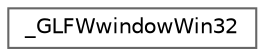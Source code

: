 digraph "类继承关系图"
{
 // LATEX_PDF_SIZE
  bgcolor="transparent";
  edge [fontname=Helvetica,fontsize=10,labelfontname=Helvetica,labelfontsize=10];
  node [fontname=Helvetica,fontsize=10,shape=box,height=0.2,width=0.4];
  rankdir="LR";
  Node0 [id="Node000000",label="_GLFWwindowWin32",height=0.2,width=0.4,color="grey40", fillcolor="white", style="filled",URL="$struct___g_l_f_wwindow_win32.html",tooltip=" "];
}
